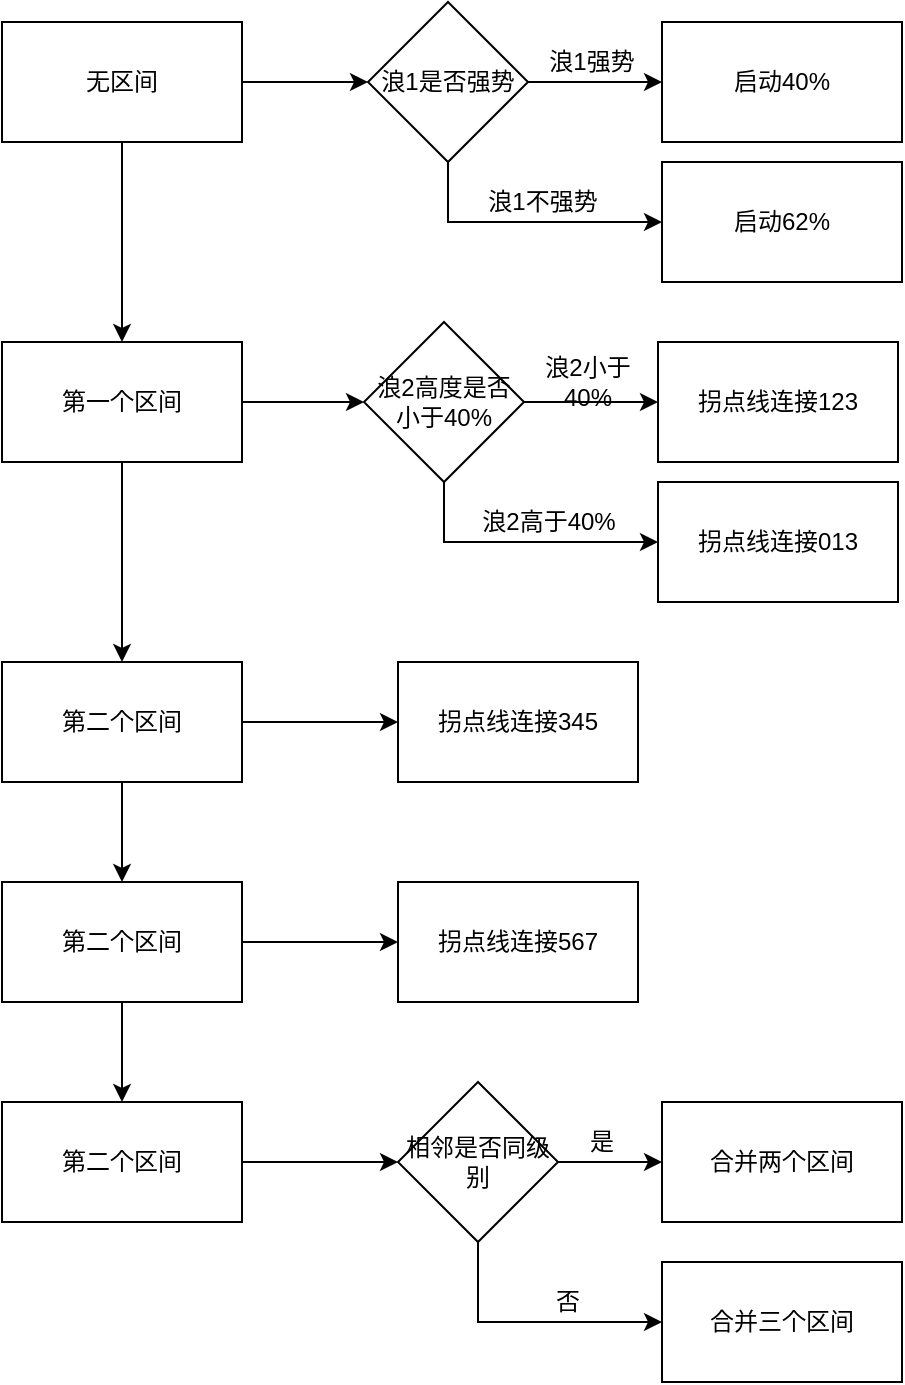 <mxfile version="12.2.4"><diagram id="tgQPwX2oINWcFhxsYfKE"><mxGraphModel dx="1150" dy="728" grid="1" gridSize="10" guides="1" tooltips="1" connect="1" arrows="1" fold="1" page="1" pageScale="1" pageWidth="827" pageHeight="1169" math="0" shadow="0"><root><mxCell id="0"/><mxCell id="1" parent="0"/><mxCell id="16" value="" style="edgeStyle=orthogonalEdgeStyle;rounded=0;orthogonalLoop=1;jettySize=auto;html=1;" edge="1" parent="1" source="14" target="15"><mxGeometry relative="1" as="geometry"/></mxCell><mxCell id="80" style="edgeStyle=orthogonalEdgeStyle;rounded=0;orthogonalLoop=1;jettySize=auto;html=1;exitX=0.5;exitY=1;exitDx=0;exitDy=0;entryX=0.5;entryY=0;entryDx=0;entryDy=0;" edge="1" parent="1" source="14" target="43"><mxGeometry relative="1" as="geometry"/></mxCell><mxCell id="14" value="无区间" style="rounded=0;whiteSpace=wrap;html=1;" vertex="1" parent="1"><mxGeometry x="150" y="80" width="120" height="60" as="geometry"/></mxCell><mxCell id="37" style="edgeStyle=orthogonalEdgeStyle;rounded=0;orthogonalLoop=1;jettySize=auto;html=1;exitX=0.5;exitY=1;exitDx=0;exitDy=0;entryX=0;entryY=0.5;entryDx=0;entryDy=0;" edge="1" parent="1" source="15" target="30"><mxGeometry relative="1" as="geometry"/></mxCell><mxCell id="15" value="浪1是否强势" style="rhombus;whiteSpace=wrap;html=1;" vertex="1" parent="1"><mxGeometry x="333" y="70" width="80" height="80" as="geometry"/></mxCell><mxCell id="19" value="启动40%" style="rounded=0;whiteSpace=wrap;html=1;" vertex="1" parent="1"><mxGeometry x="480" y="80" width="120" height="60" as="geometry"/></mxCell><mxCell id="20" value="" style="edgeStyle=orthogonalEdgeStyle;rounded=0;orthogonalLoop=1;jettySize=auto;html=1;" edge="1" parent="1" source="15" target="19"><mxGeometry relative="1" as="geometry"/></mxCell><mxCell id="29" value="浪1强势" style="text;html=1;strokeColor=none;fillColor=none;align=center;verticalAlign=middle;whiteSpace=wrap;rounded=0;" vertex="1" parent="1"><mxGeometry x="420" y="90" width="50" height="20" as="geometry"/></mxCell><mxCell id="30" value="启动62%" style="rounded=0;whiteSpace=wrap;html=1;" vertex="1" parent="1"><mxGeometry x="480" y="150" width="120" height="60" as="geometry"/></mxCell><mxCell id="38" value="浪1不强势" style="text;html=1;strokeColor=none;fillColor=none;align=center;verticalAlign=middle;whiteSpace=wrap;rounded=0;" vertex="1" parent="1"><mxGeometry x="387.5" y="160" width="65" height="20" as="geometry"/></mxCell><mxCell id="42" value="" style="edgeStyle=orthogonalEdgeStyle;rounded=0;orthogonalLoop=1;jettySize=auto;html=1;" edge="1" parent="1" source="43" target="45"><mxGeometry relative="1" as="geometry"/></mxCell><mxCell id="81" style="edgeStyle=orthogonalEdgeStyle;rounded=0;orthogonalLoop=1;jettySize=auto;html=1;exitX=0.5;exitY=1;exitDx=0;exitDy=0;entryX=0.5;entryY=0;entryDx=0;entryDy=0;" edge="1" parent="1" source="43" target="52"><mxGeometry relative="1" as="geometry"/></mxCell><mxCell id="43" value="第一个区间" style="rounded=0;whiteSpace=wrap;html=1;" vertex="1" parent="1"><mxGeometry x="150" y="240" width="120" height="60" as="geometry"/></mxCell><mxCell id="44" style="edgeStyle=orthogonalEdgeStyle;rounded=0;orthogonalLoop=1;jettySize=auto;html=1;exitX=0.5;exitY=1;exitDx=0;exitDy=0;entryX=0;entryY=0.5;entryDx=0;entryDy=0;" edge="1" parent="1" source="45" target="49"><mxGeometry relative="1" as="geometry"/></mxCell><mxCell id="45" value="浪2高度是否小于40%" style="rhombus;whiteSpace=wrap;html=1;" vertex="1" parent="1"><mxGeometry x="331" y="230" width="80" height="80" as="geometry"/></mxCell><mxCell id="46" value="拐点线连接123" style="rounded=0;whiteSpace=wrap;html=1;" vertex="1" parent="1"><mxGeometry x="478" y="240" width="120" height="60" as="geometry"/></mxCell><mxCell id="47" value="" style="edgeStyle=orthogonalEdgeStyle;rounded=0;orthogonalLoop=1;jettySize=auto;html=1;" edge="1" parent="1" source="45" target="46"><mxGeometry relative="1" as="geometry"/></mxCell><mxCell id="48" value="浪2小于40%" style="text;html=1;strokeColor=none;fillColor=none;align=center;verticalAlign=middle;whiteSpace=wrap;rounded=0;" vertex="1" parent="1"><mxGeometry x="418" y="250" width="50" height="20" as="geometry"/></mxCell><mxCell id="49" value="拐点线连接013" style="rounded=0;whiteSpace=wrap;html=1;" vertex="1" parent="1"><mxGeometry x="478" y="310" width="120" height="60" as="geometry"/></mxCell><mxCell id="50" value="浪2高于40%" style="text;html=1;strokeColor=none;fillColor=none;align=center;verticalAlign=middle;whiteSpace=wrap;rounded=0;" vertex="1" parent="1"><mxGeometry x="386" y="320" width="75" height="20" as="geometry"/></mxCell><mxCell id="63" value="" style="edgeStyle=orthogonalEdgeStyle;rounded=0;orthogonalLoop=1;jettySize=auto;html=1;" edge="1" parent="1" source="52" target="62"><mxGeometry relative="1" as="geometry"/></mxCell><mxCell id="82" value="" style="edgeStyle=orthogonalEdgeStyle;rounded=0;orthogonalLoop=1;jettySize=auto;html=1;" edge="1" parent="1" source="52" target="65"><mxGeometry relative="1" as="geometry"/></mxCell><mxCell id="52" value="第二个区间" style="rounded=0;whiteSpace=wrap;html=1;" vertex="1" parent="1"><mxGeometry x="150" y="400" width="120" height="60" as="geometry"/></mxCell><mxCell id="62" value="拐点线连接345" style="rounded=0;whiteSpace=wrap;html=1;" vertex="1" parent="1"><mxGeometry x="348" y="400" width="120" height="60" as="geometry"/></mxCell><mxCell id="64" value="" style="edgeStyle=orthogonalEdgeStyle;rounded=0;orthogonalLoop=1;jettySize=auto;html=1;" edge="1" parent="1" source="65" target="66"><mxGeometry relative="1" as="geometry"/></mxCell><mxCell id="83" value="" style="edgeStyle=orthogonalEdgeStyle;rounded=0;orthogonalLoop=1;jettySize=auto;html=1;" edge="1" parent="1" source="65" target="68"><mxGeometry relative="1" as="geometry"/></mxCell><mxCell id="65" value="第二个区间" style="rounded=0;whiteSpace=wrap;html=1;" vertex="1" parent="1"><mxGeometry x="150" y="510" width="120" height="60" as="geometry"/></mxCell><mxCell id="66" value="拐点线连接567" style="rounded=0;whiteSpace=wrap;html=1;" vertex="1" parent="1"><mxGeometry x="348" y="510" width="120" height="60" as="geometry"/></mxCell><mxCell id="71" style="edgeStyle=orthogonalEdgeStyle;rounded=0;orthogonalLoop=1;jettySize=auto;html=1;entryX=0;entryY=0.5;entryDx=0;entryDy=0;" edge="1" parent="1" source="68" target="70"><mxGeometry relative="1" as="geometry"/></mxCell><mxCell id="68" value="第二个区间" style="rounded=0;whiteSpace=wrap;html=1;" vertex="1" parent="1"><mxGeometry x="150" y="620" width="120" height="60" as="geometry"/></mxCell><mxCell id="75" style="edgeStyle=orthogonalEdgeStyle;rounded=0;orthogonalLoop=1;jettySize=auto;html=1;exitX=1;exitY=0.5;exitDx=0;exitDy=0;entryX=0;entryY=0.5;entryDx=0;entryDy=0;" edge="1" parent="1" source="70" target="73"><mxGeometry relative="1" as="geometry"/></mxCell><mxCell id="76" style="edgeStyle=orthogonalEdgeStyle;rounded=0;orthogonalLoop=1;jettySize=auto;html=1;exitX=0.5;exitY=1;exitDx=0;exitDy=0;entryX=0;entryY=0.5;entryDx=0;entryDy=0;" edge="1" parent="1" source="70" target="74"><mxGeometry relative="1" as="geometry"/></mxCell><mxCell id="70" value="相邻是否同级别" style="rhombus;whiteSpace=wrap;html=1;" vertex="1" parent="1"><mxGeometry x="348" y="610" width="80" height="80" as="geometry"/></mxCell><mxCell id="73" value="合并两个区间" style="rounded=0;whiteSpace=wrap;html=1;" vertex="1" parent="1"><mxGeometry x="480" y="620" width="120" height="60" as="geometry"/></mxCell><mxCell id="74" value="合并三个区间" style="rounded=0;whiteSpace=wrap;html=1;" vertex="1" parent="1"><mxGeometry x="480" y="700" width="120" height="60" as="geometry"/></mxCell><mxCell id="77" value="是" style="text;html=1;strokeColor=none;fillColor=none;align=center;verticalAlign=middle;whiteSpace=wrap;rounded=0;" vertex="1" parent="1"><mxGeometry x="430" y="630" width="40" height="20" as="geometry"/></mxCell><mxCell id="78" value="否" style="text;html=1;strokeColor=none;fillColor=none;align=center;verticalAlign=middle;whiteSpace=wrap;rounded=0;" vertex="1" parent="1"><mxGeometry x="413" y="710" width="40" height="20" as="geometry"/></mxCell></root></mxGraphModel></diagram></mxfile>